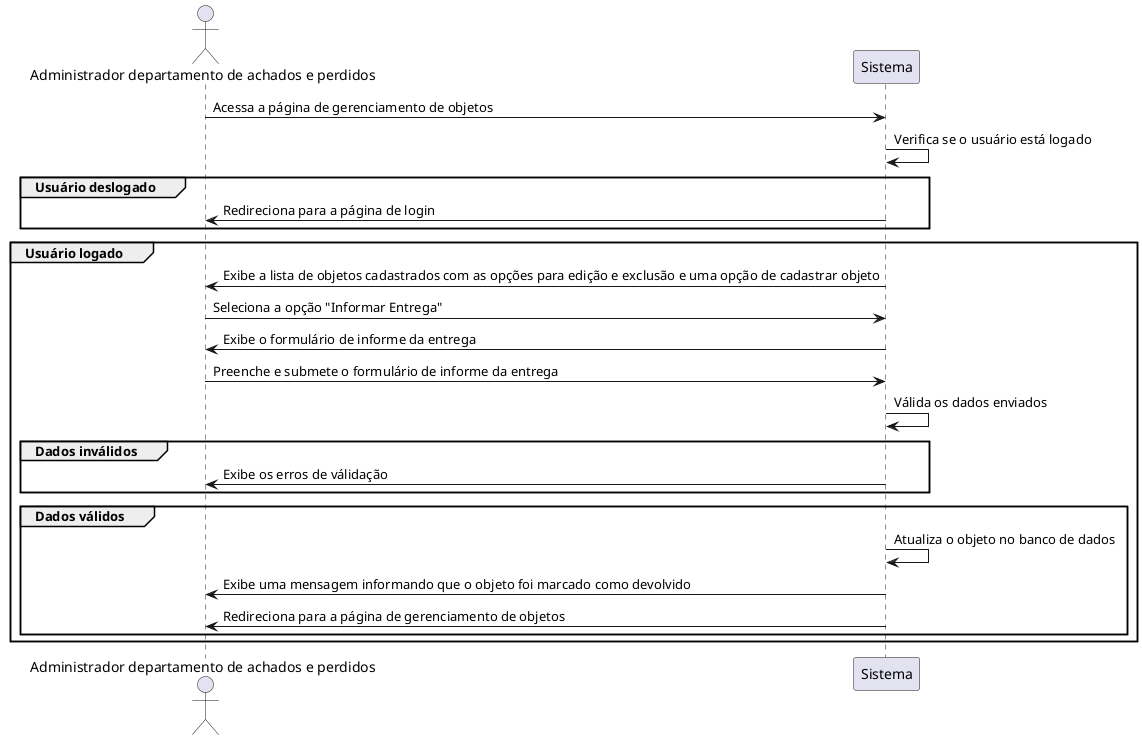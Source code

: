 @startuml RAP05

actor "Administrador departamento de achados e perdidos" as admin
participant "Sistema" as sistema

admin -> sistema: Acessa a página de gerenciamento de objetos
sistema -> sistema: Verifica se o usuário está logado

group Usuário deslogado
  sistema -> admin: Redireciona para a página de login
end

group Usuário logado
  sistema -> admin: Exibe a lista de objetos cadastrados com as opções para edição e exclusão e uma opção de cadastrar objeto
  admin -> sistema: Seleciona a opção "Informar Entrega"
  sistema -> admin: Exibe o formulário de informe da entrega
  admin -> sistema: Preenche e submete o formulário de informe da entrega
  sistema -> sistema: Válida os dados enviados

  group Dados inválidos
    sistema -> admin: Exibe os erros de válidação
  end

  group Dados válidos
    sistema -> sistema: Atualiza o objeto no banco de dados
    sistema -> admin: Exibe uma mensagem informando que o objeto foi marcado como devolvido
    sistema -> admin: Redireciona para a página de gerenciamento de objetos
  end
end

@enduml